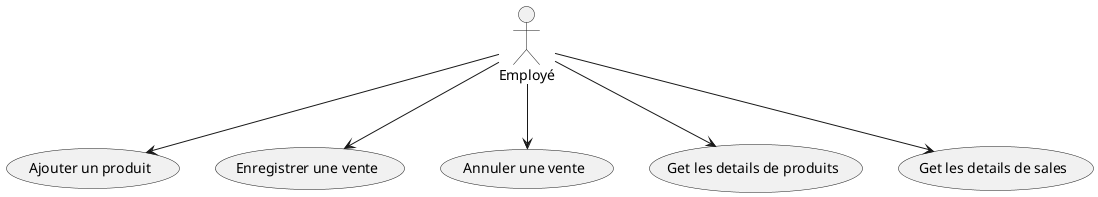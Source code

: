 @startuml cas_utilisation
actor Employé

usecase "Ajouter un produit" as UC1
usecase "Enregistrer une vente" as UC2
usecase "Annuler une vente" as UC3
usecase "Get les details de produits" as UC4
usecase "Get les details de sales" as UC5

Employé --> UC1
Employé --> UC2
Employé --> UC3
Employé --> UC4
Employé --> UC5
@enduml